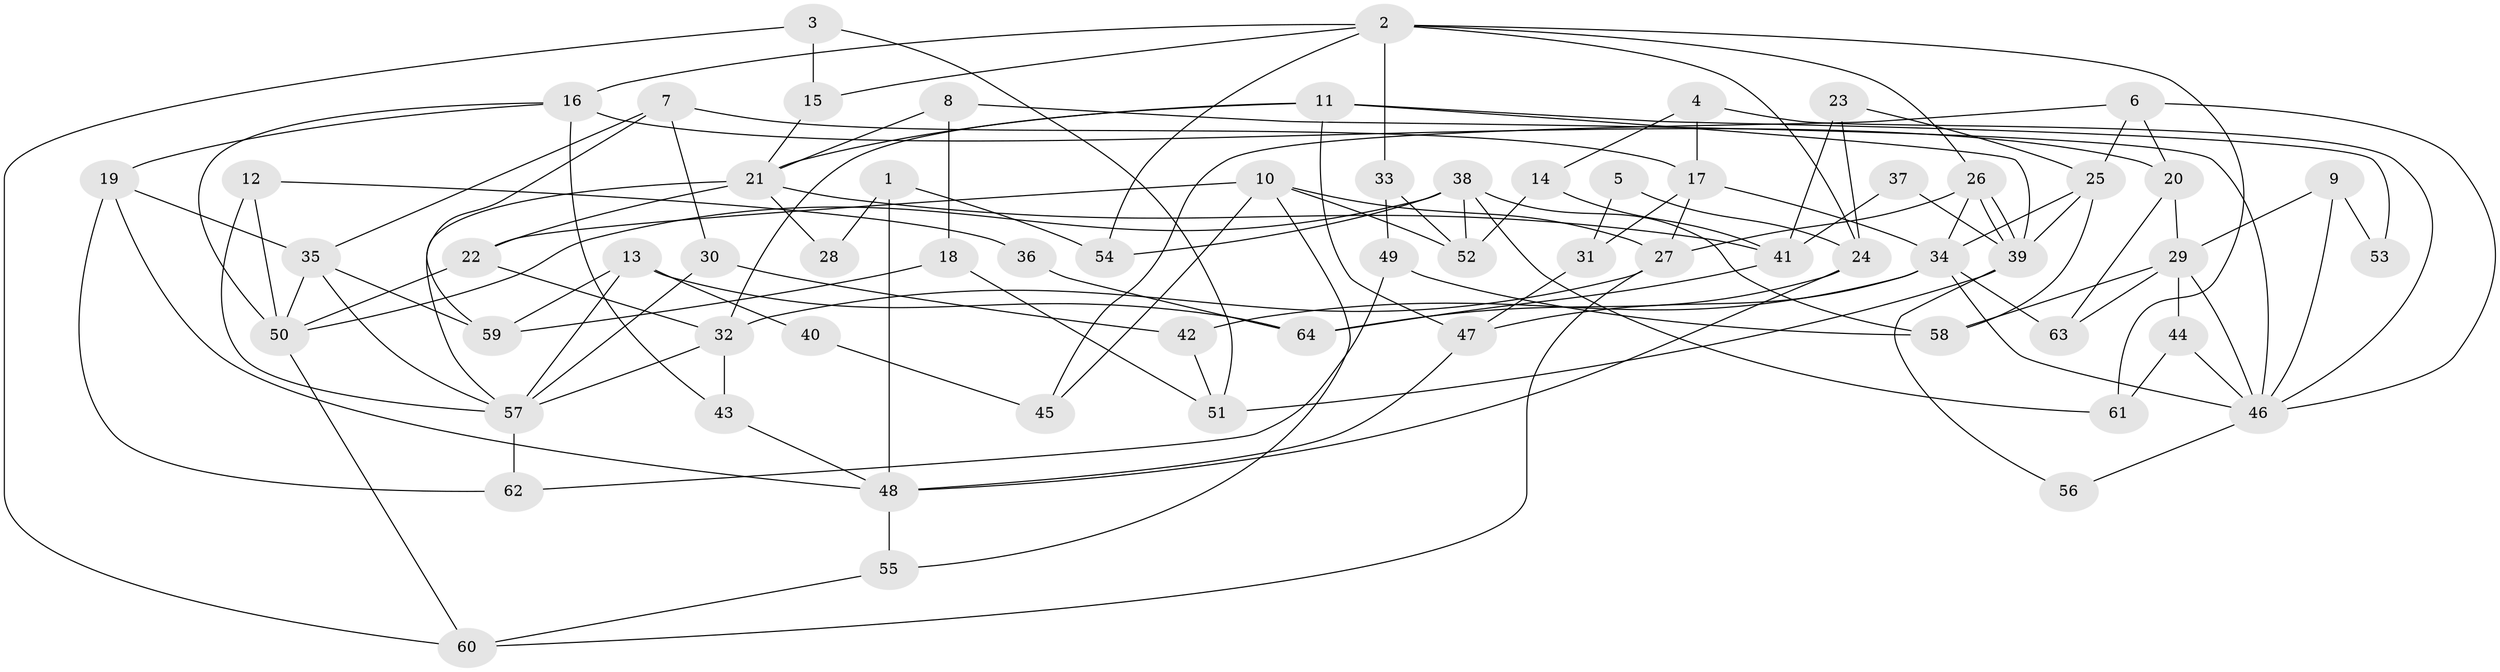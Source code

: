 // Generated by graph-tools (version 1.1) at 2025/26/03/09/25 03:26:15]
// undirected, 64 vertices, 128 edges
graph export_dot {
graph [start="1"]
  node [color=gray90,style=filled];
  1;
  2;
  3;
  4;
  5;
  6;
  7;
  8;
  9;
  10;
  11;
  12;
  13;
  14;
  15;
  16;
  17;
  18;
  19;
  20;
  21;
  22;
  23;
  24;
  25;
  26;
  27;
  28;
  29;
  30;
  31;
  32;
  33;
  34;
  35;
  36;
  37;
  38;
  39;
  40;
  41;
  42;
  43;
  44;
  45;
  46;
  47;
  48;
  49;
  50;
  51;
  52;
  53;
  54;
  55;
  56;
  57;
  58;
  59;
  60;
  61;
  62;
  63;
  64;
  1 -- 54;
  1 -- 48;
  1 -- 28;
  2 -- 24;
  2 -- 26;
  2 -- 15;
  2 -- 16;
  2 -- 33;
  2 -- 54;
  2 -- 61;
  3 -- 15;
  3 -- 60;
  3 -- 51;
  4 -- 17;
  4 -- 46;
  4 -- 14;
  5 -- 31;
  5 -- 24;
  6 -- 20;
  6 -- 25;
  6 -- 45;
  6 -- 46;
  7 -- 59;
  7 -- 35;
  7 -- 17;
  7 -- 30;
  8 -- 46;
  8 -- 21;
  8 -- 18;
  9 -- 46;
  9 -- 29;
  9 -- 53;
  10 -- 27;
  10 -- 55;
  10 -- 22;
  10 -- 45;
  10 -- 52;
  11 -- 39;
  11 -- 21;
  11 -- 32;
  11 -- 47;
  11 -- 53;
  12 -- 57;
  12 -- 50;
  12 -- 36;
  13 -- 57;
  13 -- 59;
  13 -- 40;
  13 -- 64;
  14 -- 52;
  14 -- 41;
  15 -- 21;
  16 -- 50;
  16 -- 19;
  16 -- 20;
  16 -- 43;
  17 -- 34;
  17 -- 27;
  17 -- 31;
  18 -- 51;
  18 -- 59;
  19 -- 48;
  19 -- 35;
  19 -- 62;
  20 -- 29;
  20 -- 63;
  21 -- 22;
  21 -- 57;
  21 -- 28;
  21 -- 41;
  22 -- 32;
  22 -- 50;
  23 -- 41;
  23 -- 24;
  23 -- 25;
  24 -- 64;
  24 -- 48;
  25 -- 39;
  25 -- 34;
  25 -- 58;
  26 -- 39;
  26 -- 39;
  26 -- 34;
  26 -- 27;
  27 -- 32;
  27 -- 60;
  29 -- 46;
  29 -- 44;
  29 -- 58;
  29 -- 63;
  30 -- 57;
  30 -- 42;
  31 -- 47;
  32 -- 43;
  32 -- 57;
  33 -- 52;
  33 -- 49;
  34 -- 63;
  34 -- 42;
  34 -- 46;
  34 -- 47;
  35 -- 57;
  35 -- 50;
  35 -- 59;
  36 -- 64;
  37 -- 41;
  37 -- 39;
  38 -- 50;
  38 -- 58;
  38 -- 52;
  38 -- 54;
  38 -- 61;
  39 -- 51;
  39 -- 56;
  40 -- 45;
  41 -- 64;
  42 -- 51;
  43 -- 48;
  44 -- 61;
  44 -- 46;
  46 -- 56;
  47 -- 48;
  48 -- 55;
  49 -- 58;
  49 -- 62;
  50 -- 60;
  55 -- 60;
  57 -- 62;
}
